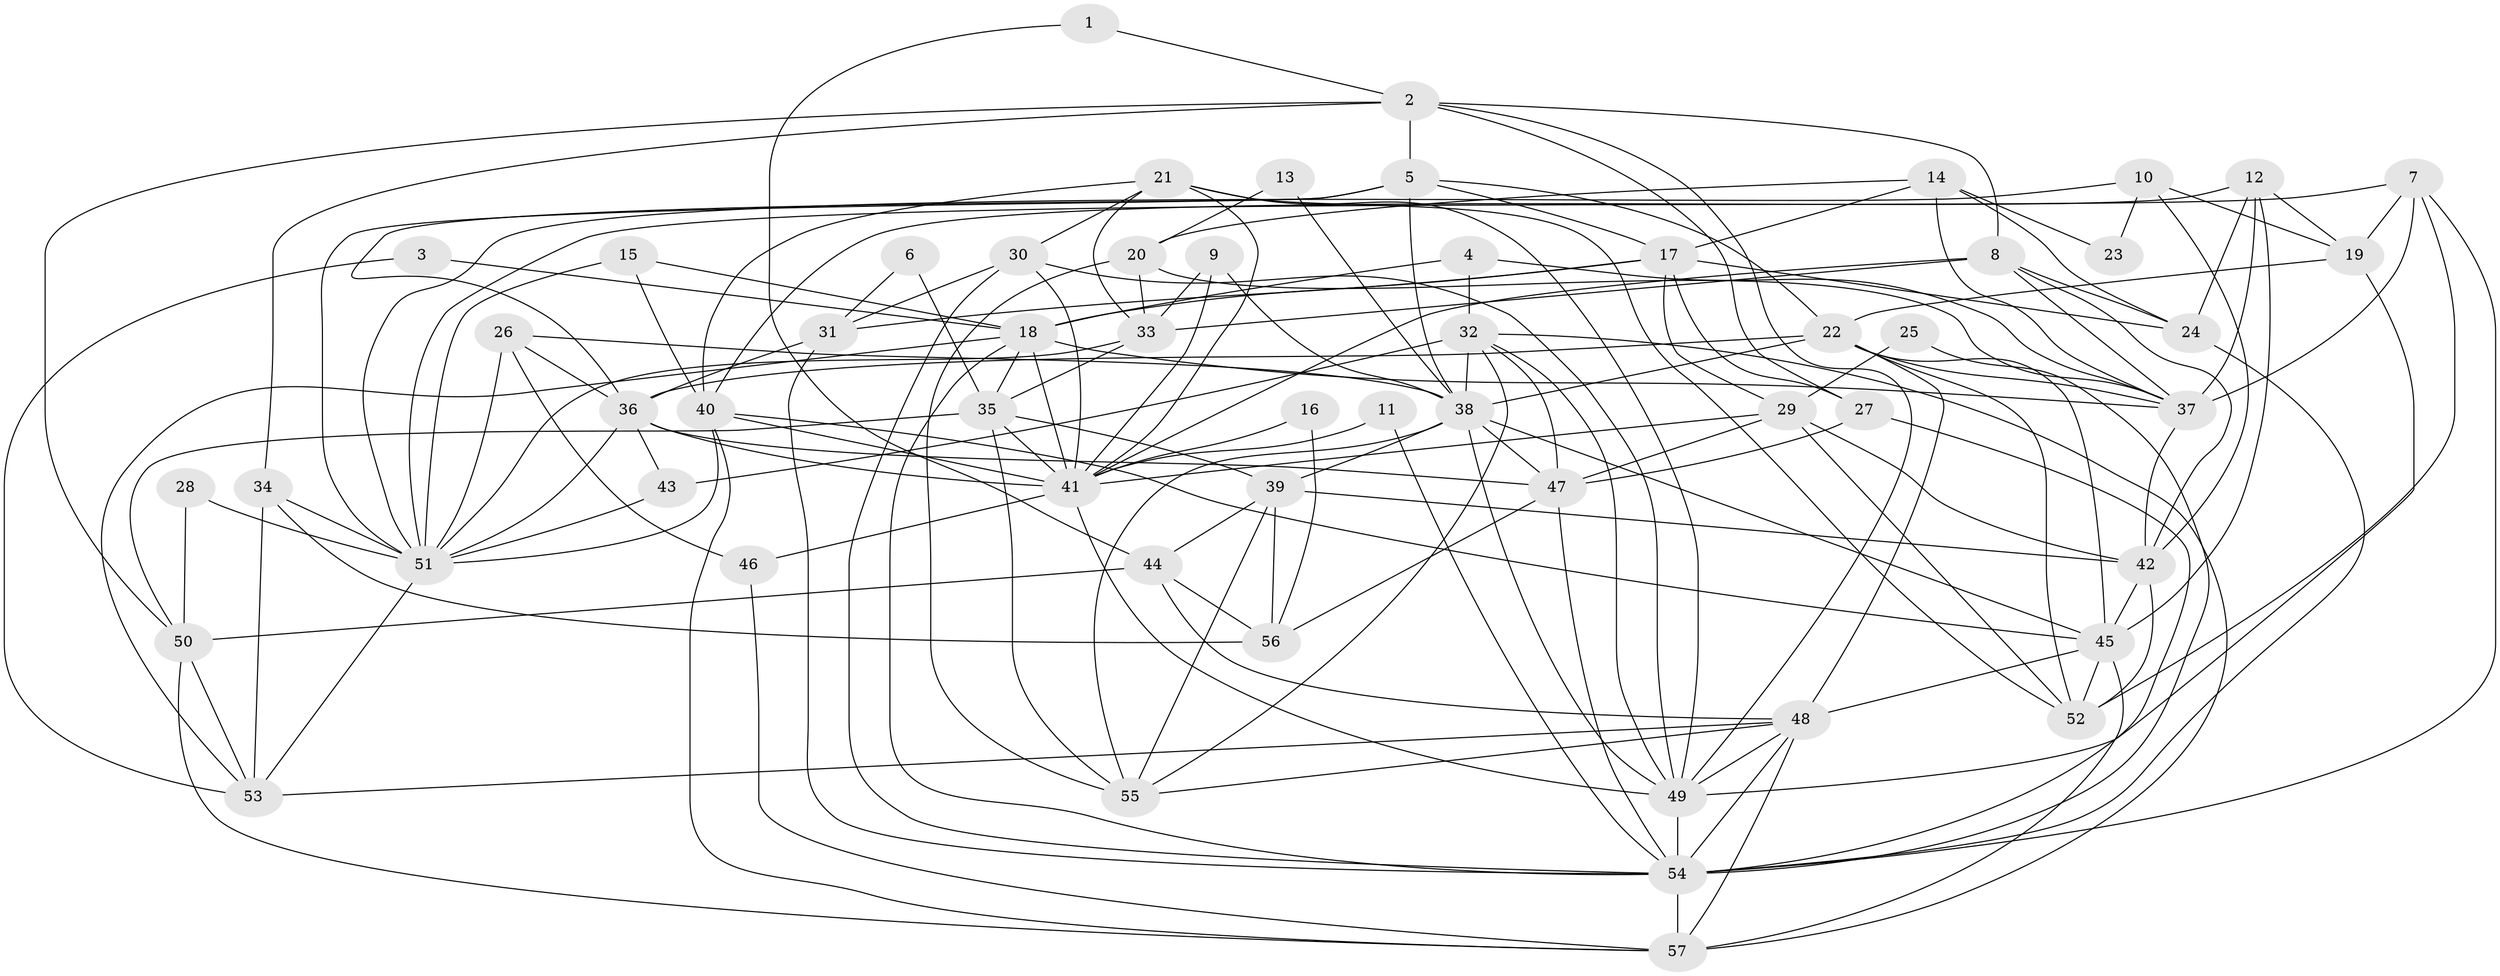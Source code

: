 // original degree distribution, {4: 0.19469026548672566, 9: 0.008849557522123894, 3: 0.24778761061946902, 2: 0.17699115044247787, 5: 0.21238938053097345, 6: 0.1415929203539823, 8: 0.008849557522123894, 7: 0.008849557522123894}
// Generated by graph-tools (version 1.1) at 2025/50/03/09/25 03:50:12]
// undirected, 57 vertices, 161 edges
graph export_dot {
graph [start="1"]
  node [color=gray90,style=filled];
  1;
  2;
  3;
  4;
  5;
  6;
  7;
  8;
  9;
  10;
  11;
  12;
  13;
  14;
  15;
  16;
  17;
  18;
  19;
  20;
  21;
  22;
  23;
  24;
  25;
  26;
  27;
  28;
  29;
  30;
  31;
  32;
  33;
  34;
  35;
  36;
  37;
  38;
  39;
  40;
  41;
  42;
  43;
  44;
  45;
  46;
  47;
  48;
  49;
  50;
  51;
  52;
  53;
  54;
  55;
  56;
  57;
  1 -- 2 [weight=1.0];
  1 -- 44 [weight=1.0];
  2 -- 5 [weight=1.0];
  2 -- 8 [weight=1.0];
  2 -- 27 [weight=1.0];
  2 -- 34 [weight=1.0];
  2 -- 49 [weight=1.0];
  2 -- 50 [weight=1.0];
  3 -- 18 [weight=1.0];
  3 -- 53 [weight=1.0];
  4 -- 18 [weight=1.0];
  4 -- 32 [weight=1.0];
  4 -- 37 [weight=1.0];
  5 -- 17 [weight=1.0];
  5 -- 22 [weight=1.0];
  5 -- 36 [weight=1.0];
  5 -- 38 [weight=1.0];
  5 -- 51 [weight=1.0];
  6 -- 31 [weight=1.0];
  6 -- 35 [weight=1.0];
  7 -- 19 [weight=1.0];
  7 -- 37 [weight=1.0];
  7 -- 51 [weight=1.0];
  7 -- 52 [weight=1.0];
  7 -- 54 [weight=1.0];
  8 -- 24 [weight=1.0];
  8 -- 33 [weight=1.0];
  8 -- 37 [weight=1.0];
  8 -- 41 [weight=1.0];
  8 -- 42 [weight=1.0];
  9 -- 33 [weight=1.0];
  9 -- 38 [weight=1.0];
  9 -- 41 [weight=1.0];
  10 -- 19 [weight=1.0];
  10 -- 23 [weight=1.0];
  10 -- 42 [weight=1.0];
  10 -- 51 [weight=1.0];
  11 -- 41 [weight=1.0];
  11 -- 54 [weight=1.0];
  12 -- 19 [weight=1.0];
  12 -- 24 [weight=1.0];
  12 -- 37 [weight=1.0];
  12 -- 40 [weight=1.0];
  12 -- 45 [weight=1.0];
  13 -- 20 [weight=1.0];
  13 -- 38 [weight=1.0];
  14 -- 17 [weight=1.0];
  14 -- 20 [weight=1.0];
  14 -- 23 [weight=1.0];
  14 -- 24 [weight=1.0];
  14 -- 37 [weight=1.0];
  15 -- 18 [weight=1.0];
  15 -- 40 [weight=1.0];
  15 -- 51 [weight=1.0];
  16 -- 41 [weight=1.0];
  16 -- 56 [weight=1.0];
  17 -- 18 [weight=1.0];
  17 -- 24 [weight=1.0];
  17 -- 27 [weight=1.0];
  17 -- 29 [weight=1.0];
  17 -- 31 [weight=1.0];
  18 -- 35 [weight=1.0];
  18 -- 37 [weight=1.0];
  18 -- 41 [weight=1.0];
  18 -- 53 [weight=1.0];
  18 -- 54 [weight=1.0];
  19 -- 22 [weight=1.0];
  19 -- 49 [weight=1.0];
  20 -- 33 [weight=1.0];
  20 -- 37 [weight=1.0];
  20 -- 55 [weight=1.0];
  21 -- 30 [weight=1.0];
  21 -- 33 [weight=1.0];
  21 -- 40 [weight=1.0];
  21 -- 41 [weight=1.0];
  21 -- 49 [weight=1.0];
  21 -- 52 [weight=1.0];
  22 -- 36 [weight=1.0];
  22 -- 37 [weight=1.0];
  22 -- 38 [weight=1.0];
  22 -- 45 [weight=1.0];
  22 -- 48 [weight=1.0];
  22 -- 52 [weight=1.0];
  24 -- 54 [weight=1.0];
  25 -- 29 [weight=1.0];
  25 -- 54 [weight=1.0];
  26 -- 36 [weight=1.0];
  26 -- 38 [weight=1.0];
  26 -- 46 [weight=1.0];
  26 -- 51 [weight=1.0];
  27 -- 47 [weight=1.0];
  27 -- 54 [weight=1.0];
  28 -- 50 [weight=1.0];
  28 -- 51 [weight=1.0];
  29 -- 41 [weight=1.0];
  29 -- 42 [weight=1.0];
  29 -- 47 [weight=1.0];
  29 -- 52 [weight=1.0];
  30 -- 31 [weight=1.0];
  30 -- 41 [weight=1.0];
  30 -- 49 [weight=1.0];
  30 -- 54 [weight=1.0];
  31 -- 36 [weight=1.0];
  31 -- 54 [weight=1.0];
  32 -- 38 [weight=2.0];
  32 -- 43 [weight=1.0];
  32 -- 47 [weight=1.0];
  32 -- 49 [weight=1.0];
  32 -- 55 [weight=1.0];
  32 -- 57 [weight=1.0];
  33 -- 35 [weight=1.0];
  33 -- 51 [weight=1.0];
  34 -- 51 [weight=1.0];
  34 -- 53 [weight=1.0];
  34 -- 56 [weight=1.0];
  35 -- 39 [weight=1.0];
  35 -- 41 [weight=1.0];
  35 -- 50 [weight=1.0];
  35 -- 55 [weight=1.0];
  36 -- 41 [weight=1.0];
  36 -- 43 [weight=1.0];
  36 -- 47 [weight=2.0];
  36 -- 51 [weight=1.0];
  37 -- 42 [weight=1.0];
  38 -- 39 [weight=1.0];
  38 -- 45 [weight=1.0];
  38 -- 47 [weight=1.0];
  38 -- 49 [weight=1.0];
  38 -- 55 [weight=1.0];
  39 -- 42 [weight=1.0];
  39 -- 44 [weight=1.0];
  39 -- 55 [weight=1.0];
  39 -- 56 [weight=1.0];
  40 -- 41 [weight=1.0];
  40 -- 45 [weight=1.0];
  40 -- 51 [weight=1.0];
  40 -- 57 [weight=1.0];
  41 -- 46 [weight=1.0];
  41 -- 49 [weight=1.0];
  42 -- 45 [weight=1.0];
  42 -- 52 [weight=1.0];
  43 -- 51 [weight=1.0];
  44 -- 48 [weight=1.0];
  44 -- 50 [weight=1.0];
  44 -- 56 [weight=1.0];
  45 -- 48 [weight=1.0];
  45 -- 52 [weight=1.0];
  45 -- 57 [weight=1.0];
  46 -- 57 [weight=1.0];
  47 -- 54 [weight=1.0];
  47 -- 56 [weight=1.0];
  48 -- 49 [weight=1.0];
  48 -- 53 [weight=1.0];
  48 -- 54 [weight=1.0];
  48 -- 55 [weight=1.0];
  48 -- 57 [weight=1.0];
  49 -- 54 [weight=1.0];
  50 -- 53 [weight=1.0];
  50 -- 57 [weight=1.0];
  51 -- 53 [weight=1.0];
  54 -- 57 [weight=1.0];
}
